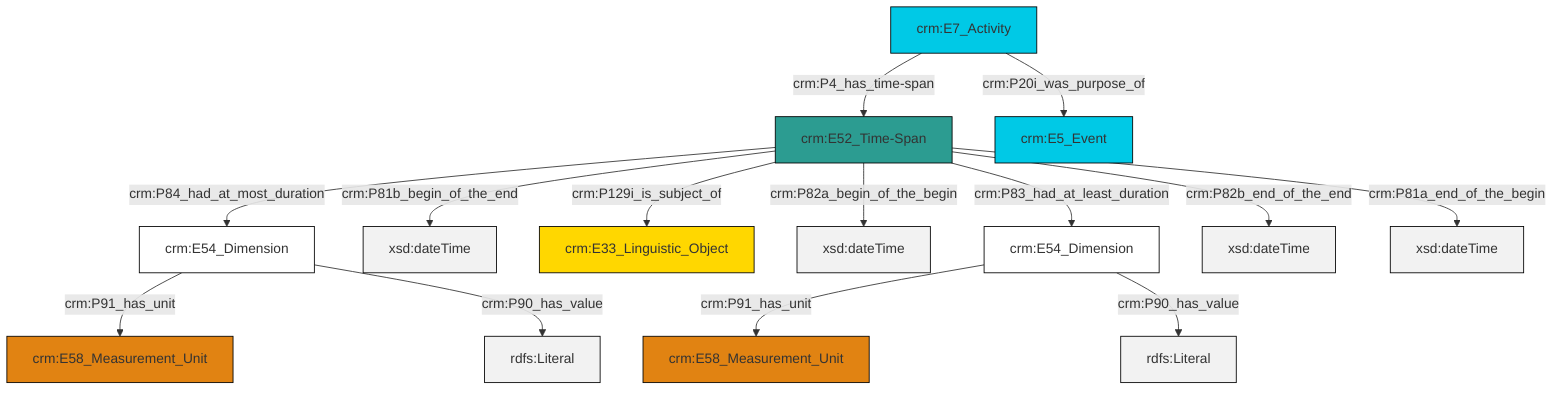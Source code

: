 graph TD
classDef Literal fill:#f2f2f2,stroke:#000000;
classDef CRM_Entity fill:#FFFFFF,stroke:#000000;
classDef Temporal_Entity fill:#00C9E6, stroke:#000000;
classDef Type fill:#E18312, stroke:#000000;
classDef Time-Span fill:#2C9C91, stroke:#000000;
classDef Appellation fill:#FFEB7F, stroke:#000000;
classDef Place fill:#008836, stroke:#000000;
classDef Persistent_Item fill:#B266B2, stroke:#000000;
classDef Conceptual_Object fill:#FFD700, stroke:#000000;
classDef Physical_Thing fill:#D2B48C, stroke:#000000;
classDef Actor fill:#f58aad, stroke:#000000;
classDef PC_Classes fill:#4ce600, stroke:#000000;
classDef Multi fill:#cccccc,stroke:#000000;

0["crm:E54_Dimension"]:::CRM_Entity -->|crm:P91_has_unit| 1["crm:E58_Measurement_Unit"]:::Type
2["crm:E52_Time-Span"]:::Time-Span -->|crm:P81b_begin_of_the_end| 3[xsd:dateTime]:::Literal
2["crm:E52_Time-Span"]:::Time-Span -->|crm:P84_had_at_most_duration| 0["crm:E54_Dimension"]:::CRM_Entity
2["crm:E52_Time-Span"]:::Time-Span -->|crm:P82a_begin_of_the_begin| 6[xsd:dateTime]:::Literal
7["crm:E7_Activity"]:::Temporal_Entity -->|crm:P20i_was_purpose_of| 8["crm:E5_Event"]:::Temporal_Entity
12["crm:E54_Dimension"]:::CRM_Entity -->|crm:P91_has_unit| 10["crm:E58_Measurement_Unit"]:::Type
2["crm:E52_Time-Span"]:::Time-Span -->|crm:P129i_is_subject_of| 4["crm:E33_Linguistic_Object"]:::Conceptual_Object
2["crm:E52_Time-Span"]:::Time-Span -->|crm:P82b_end_of_the_end| 13[xsd:dateTime]:::Literal
12["crm:E54_Dimension"]:::CRM_Entity -->|crm:P90_has_value| 16[rdfs:Literal]:::Literal
0["crm:E54_Dimension"]:::CRM_Entity -->|crm:P90_has_value| 17[rdfs:Literal]:::Literal
2["crm:E52_Time-Span"]:::Time-Span -->|crm:P83_had_at_least_duration| 12["crm:E54_Dimension"]:::CRM_Entity
7["crm:E7_Activity"]:::Temporal_Entity -->|crm:P4_has_time-span| 2["crm:E52_Time-Span"]:::Time-Span
2["crm:E52_Time-Span"]:::Time-Span -->|crm:P81a_end_of_the_begin| 21[xsd:dateTime]:::Literal